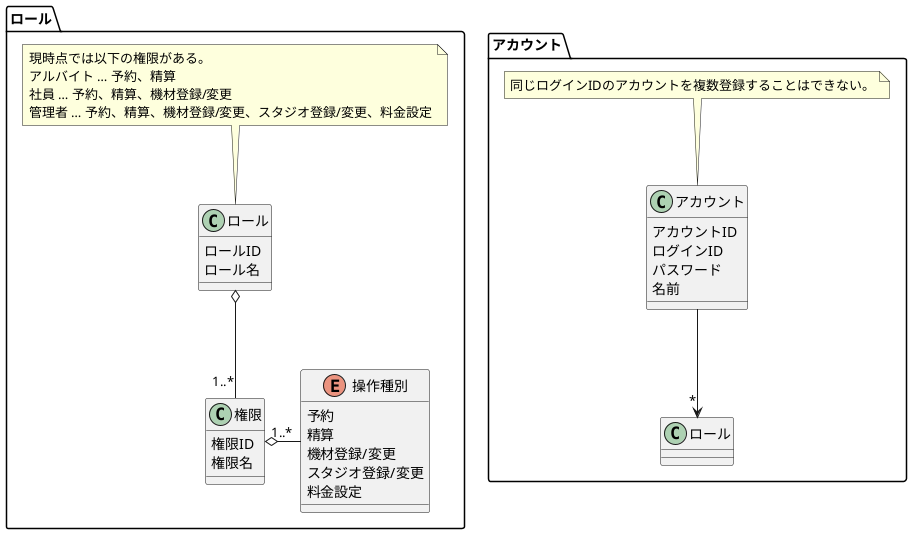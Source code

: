 @startuml DomainModel

package アカウント {
    class アカウント {
        アカウントID
        ログインID
        パスワード
        名前
    }

    アカウント --> "*" ロール

    note top of アカウント
    同じログインIDのアカウントを複数登録することはできない。
    end note
}

package ロール {
    class ロール {
        ロールID
        ロール名
    }

    class 権限 {
        権限ID
        権限名
    }

    enum 操作種別 {
        予約
        精算
        機材登録/変更
        スタジオ登録/変更
        料金設定
    }

    ロール o-- "1..*" 権限
    権限 o- "1..*" 操作種別

    note top of ロール
    現時点では以下の権限がある。
    アルバイト … 予約、精算
    社員 … 予約、精算、機材登録/変更
    管理者 … 予約、精算、機材登録/変更、スタジオ登録/変更、料金設定
    end note
}

@enduml
